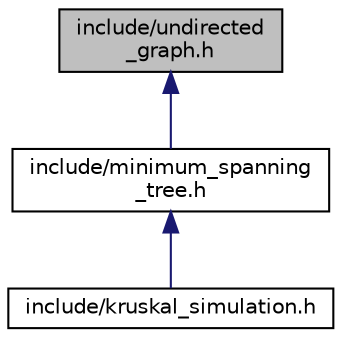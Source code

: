 digraph "include/undirected_graph.h"
{
 // LATEX_PDF_SIZE
  edge [fontname="Helvetica",fontsize="10",labelfontname="Helvetica",labelfontsize="10"];
  node [fontname="Helvetica",fontsize="10",shape=record];
  Node1 [label="include/undirected\l_graph.h",height=0.2,width=0.4,color="black", fillcolor="grey75", style="filled", fontcolor="black",tooltip="Undirected graph class declarations."];
  Node1 -> Node2 [dir="back",color="midnightblue",fontsize="10",style="solid",fontname="Helvetica"];
  Node2 [label="include/minimum_spanning\l_tree.h",height=0.2,width=0.4,color="black", fillcolor="white", style="filled",URL="$minimum__spanning__tree_8h.html",tooltip="Minimum Spanning Tree class declarations."];
  Node2 -> Node3 [dir="back",color="midnightblue",fontsize="10",style="solid",fontname="Helvetica"];
  Node3 [label="include/kruskal_simulation.h",height=0.2,width=0.4,color="black", fillcolor="white", style="filled",URL="$kruskal__simulation_8h.html",tooltip="kruskal simulation class declarations"];
}
